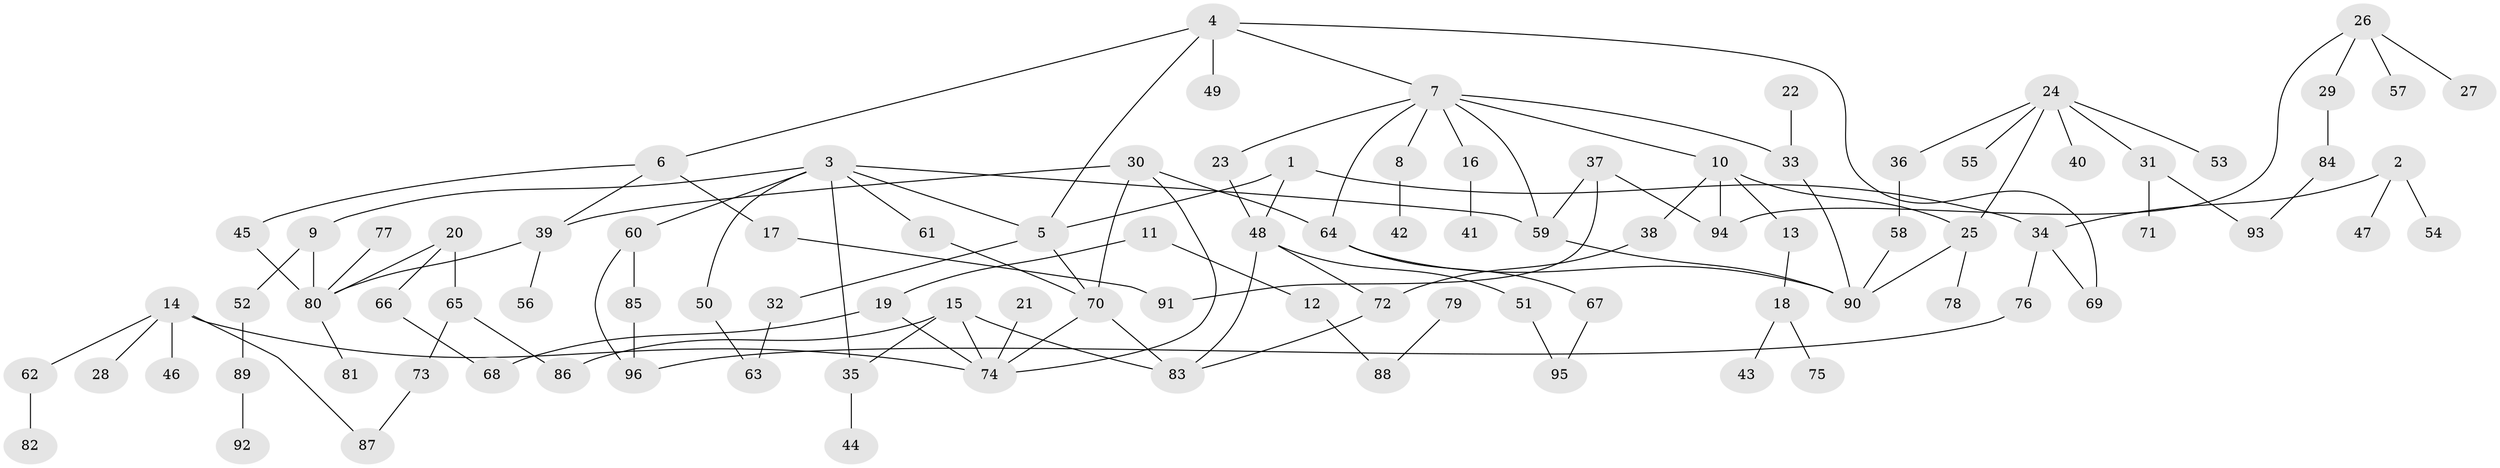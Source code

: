 // original degree distribution, {3: 0.10948905109489052, 5: 0.051094890510948905, 6: 0.029197080291970802, 7: 0.029197080291970802, 1: 0.36496350364963503, 4: 0.0948905109489051, 8: 0.0072992700729927005, 2: 0.31386861313868614}
// Generated by graph-tools (version 1.1) at 2025/36/03/04/25 23:36:11]
// undirected, 96 vertices, 123 edges
graph export_dot {
  node [color=gray90,style=filled];
  1;
  2;
  3;
  4;
  5;
  6;
  7;
  8;
  9;
  10;
  11;
  12;
  13;
  14;
  15;
  16;
  17;
  18;
  19;
  20;
  21;
  22;
  23;
  24;
  25;
  26;
  27;
  28;
  29;
  30;
  31;
  32;
  33;
  34;
  35;
  36;
  37;
  38;
  39;
  40;
  41;
  42;
  43;
  44;
  45;
  46;
  47;
  48;
  49;
  50;
  51;
  52;
  53;
  54;
  55;
  56;
  57;
  58;
  59;
  60;
  61;
  62;
  63;
  64;
  65;
  66;
  67;
  68;
  69;
  70;
  71;
  72;
  73;
  74;
  75;
  76;
  77;
  78;
  79;
  80;
  81;
  82;
  83;
  84;
  85;
  86;
  87;
  88;
  89;
  90;
  91;
  92;
  93;
  94;
  95;
  96;
  1 -- 5 [weight=1.0];
  1 -- 34 [weight=1.0];
  1 -- 48 [weight=1.0];
  2 -- 34 [weight=1.0];
  2 -- 47 [weight=1.0];
  2 -- 54 [weight=1.0];
  3 -- 5 [weight=1.0];
  3 -- 9 [weight=1.0];
  3 -- 35 [weight=1.0];
  3 -- 50 [weight=1.0];
  3 -- 59 [weight=1.0];
  3 -- 60 [weight=1.0];
  3 -- 61 [weight=1.0];
  4 -- 5 [weight=1.0];
  4 -- 6 [weight=1.0];
  4 -- 7 [weight=1.0];
  4 -- 49 [weight=1.0];
  4 -- 69 [weight=1.0];
  5 -- 32 [weight=1.0];
  5 -- 70 [weight=1.0];
  6 -- 17 [weight=1.0];
  6 -- 39 [weight=1.0];
  6 -- 45 [weight=1.0];
  7 -- 8 [weight=1.0];
  7 -- 10 [weight=1.0];
  7 -- 16 [weight=1.0];
  7 -- 23 [weight=1.0];
  7 -- 33 [weight=1.0];
  7 -- 59 [weight=1.0];
  7 -- 64 [weight=1.0];
  8 -- 42 [weight=1.0];
  9 -- 52 [weight=1.0];
  9 -- 80 [weight=1.0];
  10 -- 13 [weight=1.0];
  10 -- 25 [weight=1.0];
  10 -- 38 [weight=1.0];
  10 -- 94 [weight=1.0];
  11 -- 12 [weight=1.0];
  11 -- 19 [weight=1.0];
  12 -- 88 [weight=1.0];
  13 -- 18 [weight=1.0];
  14 -- 28 [weight=1.0];
  14 -- 46 [weight=1.0];
  14 -- 62 [weight=1.0];
  14 -- 74 [weight=1.0];
  14 -- 87 [weight=1.0];
  15 -- 35 [weight=1.0];
  15 -- 74 [weight=1.0];
  15 -- 83 [weight=1.0];
  15 -- 86 [weight=1.0];
  16 -- 41 [weight=1.0];
  17 -- 91 [weight=1.0];
  18 -- 43 [weight=1.0];
  18 -- 75 [weight=1.0];
  19 -- 68 [weight=1.0];
  19 -- 74 [weight=1.0];
  20 -- 65 [weight=1.0];
  20 -- 66 [weight=1.0];
  20 -- 80 [weight=1.0];
  21 -- 74 [weight=1.0];
  22 -- 33 [weight=1.0];
  23 -- 48 [weight=1.0];
  24 -- 25 [weight=1.0];
  24 -- 31 [weight=1.0];
  24 -- 36 [weight=1.0];
  24 -- 40 [weight=1.0];
  24 -- 53 [weight=1.0];
  24 -- 55 [weight=1.0];
  25 -- 78 [weight=1.0];
  25 -- 90 [weight=1.0];
  26 -- 27 [weight=1.0];
  26 -- 29 [weight=1.0];
  26 -- 57 [weight=1.0];
  26 -- 94 [weight=1.0];
  29 -- 84 [weight=1.0];
  30 -- 39 [weight=1.0];
  30 -- 64 [weight=1.0];
  30 -- 70 [weight=1.0];
  30 -- 74 [weight=1.0];
  31 -- 71 [weight=1.0];
  31 -- 93 [weight=1.0];
  32 -- 63 [weight=1.0];
  33 -- 90 [weight=1.0];
  34 -- 69 [weight=1.0];
  34 -- 76 [weight=1.0];
  35 -- 44 [weight=1.0];
  36 -- 58 [weight=1.0];
  37 -- 59 [weight=1.0];
  37 -- 91 [weight=1.0];
  37 -- 94 [weight=1.0];
  38 -- 72 [weight=1.0];
  39 -- 56 [weight=1.0];
  39 -- 80 [weight=1.0];
  45 -- 80 [weight=1.0];
  48 -- 51 [weight=1.0];
  48 -- 72 [weight=1.0];
  48 -- 83 [weight=1.0];
  50 -- 63 [weight=1.0];
  51 -- 95 [weight=1.0];
  52 -- 89 [weight=1.0];
  58 -- 90 [weight=1.0];
  59 -- 90 [weight=1.0];
  60 -- 85 [weight=1.0];
  60 -- 96 [weight=1.0];
  61 -- 70 [weight=1.0];
  62 -- 82 [weight=1.0];
  64 -- 67 [weight=1.0];
  64 -- 90 [weight=1.0];
  65 -- 73 [weight=1.0];
  65 -- 86 [weight=1.0];
  66 -- 68 [weight=1.0];
  67 -- 95 [weight=1.0];
  70 -- 74 [weight=1.0];
  70 -- 83 [weight=1.0];
  72 -- 83 [weight=1.0];
  73 -- 87 [weight=1.0];
  76 -- 96 [weight=1.0];
  77 -- 80 [weight=1.0];
  79 -- 88 [weight=1.0];
  80 -- 81 [weight=1.0];
  84 -- 93 [weight=1.0];
  85 -- 96 [weight=1.0];
  89 -- 92 [weight=1.0];
}
